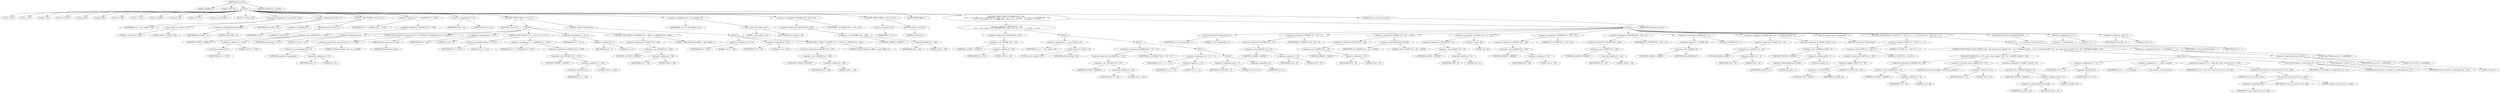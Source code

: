 digraph tftp_connect {  
"1000114" [label = "(METHOD,tftp_connect)" ]
"1000115" [label = "(PARAM,_DWORD *a1)" ]
"1000116" [label = "(PARAM,_BYTE *a2)" ]
"1000117" [label = "(BLOCK,,)" ]
"1000118" [label = "(LOCAL,v4: int)" ]
"1000119" [label = "(LOCAL,v5: int)" ]
"1000120" [label = "(LOCAL,v6: int)" ]
"1000121" [label = "(LOCAL,result: int)" ]
"1000122" [label = "(LOCAL,v8: int)" ]
"1000123" [label = "(LOCAL,v9: int)" ]
"1000124" [label = "(LOCAL,v10: int)" ]
"1000125" [label = "(LOCAL,v11: int)" ]
"1000126" [label = "(LOCAL,v12: bool)" ]
"1000127" [label = "(LOCAL,v13: int)" ]
"1000128" [label = "(LOCAL,v14: int *)" ]
"1000129" [label = "(LOCAL,v15: const char *)" ]
"1000130" [label = "(LOCAL,v16: char [ 128 ])" ]
"1000131" [label = "(<operator>.assignment,v4 = Curl_ccalloc(1, 336))" ]
"1000132" [label = "(IDENTIFIER,v4,v4 = Curl_ccalloc(1, 336))" ]
"1000133" [label = "(Curl_ccalloc,Curl_ccalloc(1, 336))" ]
"1000134" [label = "(LITERAL,1,Curl_ccalloc(1, 336))" ]
"1000135" [label = "(LITERAL,336,Curl_ccalloc(1, 336))" ]
"1000136" [label = "(<operator>.assignment,a1[188] = v4)" ]
"1000137" [label = "(<operator>.indirectIndexAccess,a1[188])" ]
"1000138" [label = "(IDENTIFIER,a1,a1[188] = v4)" ]
"1000139" [label = "(LITERAL,188,a1[188] = v4)" ]
"1000140" [label = "(IDENTIFIER,v4,a1[188] = v4)" ]
"1000141" [label = "(CONTROL_STRUCTURE,if ( !v4 ),if ( !v4 ))" ]
"1000142" [label = "(<operator>.logicalNot,!v4)" ]
"1000143" [label = "(IDENTIFIER,v4,!v4)" ]
"1000144" [label = "(RETURN,return 27;,return 27;)" ]
"1000145" [label = "(LITERAL,27,return 27;)" ]
"1000146" [label = "(<operator>.assignment,v5 = *(_DWORD *)(*a1 + 1576))" ]
"1000147" [label = "(IDENTIFIER,v5,v5 = *(_DWORD *)(*a1 + 1576))" ]
"1000148" [label = "(<operator>.indirection,*(_DWORD *)(*a1 + 1576))" ]
"1000149" [label = "(<operator>.cast,(_DWORD *)(*a1 + 1576))" ]
"1000150" [label = "(UNKNOWN,_DWORD *,_DWORD *)" ]
"1000151" [label = "(<operator>.addition,*a1 + 1576)" ]
"1000152" [label = "(<operator>.indirection,*a1)" ]
"1000153" [label = "(IDENTIFIER,a1,*a1 + 1576)" ]
"1000154" [label = "(LITERAL,1576,*a1 + 1576)" ]
"1000155" [label = "(<operator>.assignment,v6 = v4)" ]
"1000156" [label = "(IDENTIFIER,v6,v6 = v4)" ]
"1000157" [label = "(IDENTIFIER,v4,v6 = v4)" ]
"1000158" [label = "(CONTROL_STRUCTURE,if ( v5 ),if ( v5 ))" ]
"1000159" [label = "(IDENTIFIER,v5,if ( v5 ))" ]
"1000160" [label = "(BLOCK,,)" ]
"1000161" [label = "(<operator>.assignment,result = 71)" ]
"1000162" [label = "(IDENTIFIER,result,result = 71)" ]
"1000163" [label = "(LITERAL,71,result = 71)" ]
"1000164" [label = "(CONTROL_STRUCTURE,if ( (unsigned int)(v5 - 8) > 0xFFB0 ),if ( (unsigned int)(v5 - 8) > 0xFFB0 ))" ]
"1000165" [label = "(<operator>.greaterThan,(unsigned int)(v5 - 8) > 0xFFB0)" ]
"1000166" [label = "(<operator>.cast,(unsigned int)(v5 - 8))" ]
"1000167" [label = "(UNKNOWN,unsigned int,unsigned int)" ]
"1000168" [label = "(<operator>.subtraction,v5 - 8)" ]
"1000169" [label = "(IDENTIFIER,v5,v5 - 8)" ]
"1000170" [label = "(LITERAL,8,v5 - 8)" ]
"1000171" [label = "(LITERAL,0xFFB0,(unsigned int)(v5 - 8) > 0xFFB0)" ]
"1000172" [label = "(RETURN,return result;,return result;)" ]
"1000173" [label = "(IDENTIFIER,result,return result;)" ]
"1000174" [label = "(<operator>.assignment,v8 = 512)" ]
"1000175" [label = "(IDENTIFIER,v8,v8 = 512)" ]
"1000176" [label = "(LITERAL,512,v8 = 512)" ]
"1000177" [label = "(CONTROL_STRUCTURE,if ( v5 >= 513 ),if ( v5 >= 513 ))" ]
"1000178" [label = "(<operator>.greaterEqualsThan,v5 >= 513)" ]
"1000179" [label = "(IDENTIFIER,v5,v5 >= 513)" ]
"1000180" [label = "(LITERAL,513,v5 >= 513)" ]
"1000181" [label = "(<operator>.assignment,v8 = *(_DWORD *)(*a1 + 1576))" ]
"1000182" [label = "(IDENTIFIER,v8,v8 = *(_DWORD *)(*a1 + 1576))" ]
"1000183" [label = "(<operator>.indirection,*(_DWORD *)(*a1 + 1576))" ]
"1000184" [label = "(<operator>.cast,(_DWORD *)(*a1 + 1576))" ]
"1000185" [label = "(UNKNOWN,_DWORD *,_DWORD *)" ]
"1000186" [label = "(<operator>.addition,*a1 + 1576)" ]
"1000187" [label = "(<operator>.indirection,*a1)" ]
"1000188" [label = "(IDENTIFIER,a1,*a1 + 1576)" ]
"1000189" [label = "(LITERAL,1576,*a1 + 1576)" ]
"1000190" [label = "(<operator>.assignment,v9 = v8 + 4)" ]
"1000191" [label = "(IDENTIFIER,v9,v9 = v8 + 4)" ]
"1000192" [label = "(<operator>.addition,v8 + 4)" ]
"1000193" [label = "(IDENTIFIER,v8,v8 + 4)" ]
"1000194" [label = "(LITERAL,4,v8 + 4)" ]
"1000195" [label = "(CONTROL_STRUCTURE,if ( *(_DWORD *)(v6 + 328) ),if ( *(_DWORD *)(v6 + 328) ))" ]
"1000196" [label = "(<operator>.indirection,*(_DWORD *)(v6 + 328))" ]
"1000197" [label = "(<operator>.cast,(_DWORD *)(v6 + 328))" ]
"1000198" [label = "(UNKNOWN,_DWORD *,_DWORD *)" ]
"1000199" [label = "(<operator>.addition,v6 + 328)" ]
"1000200" [label = "(IDENTIFIER,v6,v6 + 328)" ]
"1000201" [label = "(LITERAL,328,v6 + 328)" ]
"1000202" [label = "(CONTROL_STRUCTURE,goto LABEL_11;,goto LABEL_11;)" ]
"1000203" [label = "(CONTROL_STRUCTURE,else,else)" ]
"1000204" [label = "(BLOCK,,)" ]
"1000205" [label = "(<operator>.assignment,v9 = 516)" ]
"1000206" [label = "(IDENTIFIER,v9,v9 = 516)" ]
"1000207" [label = "(LITERAL,516,v9 = 516)" ]
"1000208" [label = "(<operator>.assignment,v5 = 512)" ]
"1000209" [label = "(IDENTIFIER,v5,v5 = 512)" ]
"1000210" [label = "(LITERAL,512,v5 = 512)" ]
"1000211" [label = "(CONTROL_STRUCTURE,if ( *(_DWORD *)(v4 + 328) ),if ( *(_DWORD *)(v4 + 328) ))" ]
"1000212" [label = "(<operator>.indirection,*(_DWORD *)(v4 + 328))" ]
"1000213" [label = "(<operator>.cast,(_DWORD *)(v4 + 328))" ]
"1000214" [label = "(UNKNOWN,_DWORD *,_DWORD *)" ]
"1000215" [label = "(<operator>.addition,v4 + 328)" ]
"1000216" [label = "(IDENTIFIER,v4,v4 + 328)" ]
"1000217" [label = "(LITERAL,328,v4 + 328)" ]
"1000218" [label = "(CONTROL_STRUCTURE,goto LABEL_11;,goto LABEL_11;)" ]
"1000219" [label = "(<operator>.assignment,v10 = Curl_ccalloc(1, v9))" ]
"1000220" [label = "(IDENTIFIER,v10,v10 = Curl_ccalloc(1, v9))" ]
"1000221" [label = "(Curl_ccalloc,Curl_ccalloc(1, v9))" ]
"1000222" [label = "(LITERAL,1,Curl_ccalloc(1, v9))" ]
"1000223" [label = "(IDENTIFIER,v9,Curl_ccalloc(1, v9))" ]
"1000224" [label = "(<operator>.assignment,*(_DWORD *)(v6 + 328) = v10)" ]
"1000225" [label = "(<operator>.indirection,*(_DWORD *)(v6 + 328))" ]
"1000226" [label = "(<operator>.cast,(_DWORD *)(v6 + 328))" ]
"1000227" [label = "(UNKNOWN,_DWORD *,_DWORD *)" ]
"1000228" [label = "(<operator>.addition,v6 + 328)" ]
"1000229" [label = "(IDENTIFIER,v6,v6 + 328)" ]
"1000230" [label = "(LITERAL,328,v6 + 328)" ]
"1000231" [label = "(IDENTIFIER,v10,*(_DWORD *)(v6 + 328) = v10)" ]
"1000232" [label = "(CONTROL_STRUCTURE,if ( !v10 ),if ( !v10 ))" ]
"1000233" [label = "(<operator>.logicalNot,!v10)" ]
"1000234" [label = "(IDENTIFIER,v10,!v10)" ]
"1000235" [label = "(RETURN,return 27;,return 27;)" ]
"1000236" [label = "(LITERAL,27,return 27;)" ]
"1000237" [label = "(JUMP_TARGET,LABEL_11)" ]
"1000238" [label = "(CONTROL_STRUCTURE,if ( *(_DWORD *)(v6 + 332)\n    || (v11 = Curl_ccalloc(1, v9), *(_DWORD *)(v6 + 332) = v11, v12 = v11 == 0, result = 27, !v12) ),if ( *(_DWORD *)(v6 + 332)\n    || (v11 = Curl_ccalloc(1, v9), *(_DWORD *)(v6 + 332) = v11, v12 = v11 == 0, result = 27, !v12) ))" ]
"1000239" [label = "(<operator>.logicalOr,*(_DWORD *)(v6 + 332)\n    || (v11 = Curl_ccalloc(1, v9), *(_DWORD *)(v6 + 332) = v11, v12 = v11 == 0, result = 27, !v12))" ]
"1000240" [label = "(<operator>.indirection,*(_DWORD *)(v6 + 332))" ]
"1000241" [label = "(<operator>.cast,(_DWORD *)(v6 + 332))" ]
"1000242" [label = "(UNKNOWN,_DWORD *,_DWORD *)" ]
"1000243" [label = "(<operator>.addition,v6 + 332)" ]
"1000244" [label = "(IDENTIFIER,v6,v6 + 332)" ]
"1000245" [label = "(LITERAL,332,v6 + 332)" ]
"1000246" [label = "(BLOCK,,)" ]
"1000247" [label = "(<operator>.assignment,v11 = Curl_ccalloc(1, v9))" ]
"1000248" [label = "(IDENTIFIER,v11,v11 = Curl_ccalloc(1, v9))" ]
"1000249" [label = "(Curl_ccalloc,Curl_ccalloc(1, v9))" ]
"1000250" [label = "(LITERAL,1,Curl_ccalloc(1, v9))" ]
"1000251" [label = "(IDENTIFIER,v9,Curl_ccalloc(1, v9))" ]
"1000252" [label = "(BLOCK,,)" ]
"1000253" [label = "(<operator>.assignment,*(_DWORD *)(v6 + 332) = v11)" ]
"1000254" [label = "(<operator>.indirection,*(_DWORD *)(v6 + 332))" ]
"1000255" [label = "(<operator>.cast,(_DWORD *)(v6 + 332))" ]
"1000256" [label = "(UNKNOWN,_DWORD *,_DWORD *)" ]
"1000257" [label = "(<operator>.addition,v6 + 332)" ]
"1000258" [label = "(IDENTIFIER,v6,v6 + 332)" ]
"1000259" [label = "(LITERAL,332,v6 + 332)" ]
"1000260" [label = "(IDENTIFIER,v11,*(_DWORD *)(v6 + 332) = v11)" ]
"1000261" [label = "(BLOCK,,)" ]
"1000262" [label = "(<operator>.assignment,v12 = v11 == 0)" ]
"1000263" [label = "(IDENTIFIER,v12,v12 = v11 == 0)" ]
"1000264" [label = "(<operator>.equals,v11 == 0)" ]
"1000265" [label = "(IDENTIFIER,v11,v11 == 0)" ]
"1000266" [label = "(LITERAL,0,v11 == 0)" ]
"1000267" [label = "(BLOCK,,)" ]
"1000268" [label = "(<operator>.assignment,result = 27)" ]
"1000269" [label = "(IDENTIFIER,result,result = 27)" ]
"1000270" [label = "(LITERAL,27,result = 27)" ]
"1000271" [label = "(<operator>.logicalNot,!v12)" ]
"1000272" [label = "(IDENTIFIER,v12,!v12)" ]
"1000273" [label = "(BLOCK,,)" ]
"1000274" [label = "(Curl_conncontrol,Curl_conncontrol(a1, 1))" ]
"1000275" [label = "(IDENTIFIER,a1,Curl_conncontrol(a1, 1))" ]
"1000276" [label = "(LITERAL,1,Curl_conncontrol(a1, 1))" ]
"1000277" [label = "(<operator>.assignment,*(_DWORD *)(v6 + 16) = a1)" ]
"1000278" [label = "(<operator>.indirection,*(_DWORD *)(v6 + 16))" ]
"1000279" [label = "(<operator>.cast,(_DWORD *)(v6 + 16))" ]
"1000280" [label = "(UNKNOWN,_DWORD *,_DWORD *)" ]
"1000281" [label = "(<operator>.addition,v6 + 16)" ]
"1000282" [label = "(IDENTIFIER,v6,v6 + 16)" ]
"1000283" [label = "(LITERAL,16,v6 + 16)" ]
"1000284" [label = "(IDENTIFIER,a1,*(_DWORD *)(v6 + 16) = a1)" ]
"1000285" [label = "(<operator>.assignment,*(_DWORD *)(v6 + 20) = a1[105])" ]
"1000286" [label = "(<operator>.indirection,*(_DWORD *)(v6 + 20))" ]
"1000287" [label = "(<operator>.cast,(_DWORD *)(v6 + 20))" ]
"1000288" [label = "(UNKNOWN,_DWORD *,_DWORD *)" ]
"1000289" [label = "(<operator>.addition,v6 + 20)" ]
"1000290" [label = "(IDENTIFIER,v6,v6 + 20)" ]
"1000291" [label = "(LITERAL,20,v6 + 20)" ]
"1000292" [label = "(<operator>.indirectIndexAccess,a1[105])" ]
"1000293" [label = "(IDENTIFIER,a1,*(_DWORD *)(v6 + 20) = a1[105])" ]
"1000294" [label = "(LITERAL,105,*(_DWORD *)(v6 + 20) = a1[105])" ]
"1000295" [label = "(<operator>.assignment,*(_DWORD *)(v6 + 8) = -100)" ]
"1000296" [label = "(<operator>.indirection,*(_DWORD *)(v6 + 8))" ]
"1000297" [label = "(<operator>.cast,(_DWORD *)(v6 + 8))" ]
"1000298" [label = "(UNKNOWN,_DWORD *,_DWORD *)" ]
"1000299" [label = "(<operator>.addition,v6 + 8)" ]
"1000300" [label = "(IDENTIFIER,v6,v6 + 8)" ]
"1000301" [label = "(LITERAL,8,v6 + 8)" ]
"1000302" [label = "(<operator>.minus,-100)" ]
"1000303" [label = "(LITERAL,100,-100)" ]
"1000304" [label = "(<operator>.assignment,*(_DWORD *)(v6 + 320) = 512)" ]
"1000305" [label = "(<operator>.indirection,*(_DWORD *)(v6 + 320))" ]
"1000306" [label = "(<operator>.cast,(_DWORD *)(v6 + 320))" ]
"1000307" [label = "(UNKNOWN,_DWORD *,_DWORD *)" ]
"1000308" [label = "(<operator>.addition,v6 + 320)" ]
"1000309" [label = "(IDENTIFIER,v6,v6 + 320)" ]
"1000310" [label = "(LITERAL,320,v6 + 320)" ]
"1000311" [label = "(LITERAL,512,*(_DWORD *)(v6 + 320) = 512)" ]
"1000312" [label = "(<operator>.assignment,*(_DWORD *)(v6 + 324) = v5)" ]
"1000313" [label = "(<operator>.indirection,*(_DWORD *)(v6 + 324))" ]
"1000314" [label = "(<operator>.cast,(_DWORD *)(v6 + 324))" ]
"1000315" [label = "(UNKNOWN,_DWORD *,_DWORD *)" ]
"1000316" [label = "(<operator>.addition,v6 + 324)" ]
"1000317" [label = "(IDENTIFIER,v6,v6 + 324)" ]
"1000318" [label = "(LITERAL,324,v6 + 324)" ]
"1000319" [label = "(IDENTIFIER,v5,*(_DWORD *)(v6 + 324) = v5)" ]
"1000320" [label = "(<operator>.assignment,*(_DWORD *)v6 = 0)" ]
"1000321" [label = "(<operator>.indirection,*(_DWORD *)v6)" ]
"1000322" [label = "(<operator>.cast,(_DWORD *)v6)" ]
"1000323" [label = "(UNKNOWN,_DWORD *,_DWORD *)" ]
"1000324" [label = "(IDENTIFIER,v6,(_DWORD *)v6)" ]
"1000325" [label = "(LITERAL,0,*(_DWORD *)v6 = 0)" ]
"1000326" [label = "(<operator>.assignment,*(_WORD *)(v6 + 52) = *(_DWORD *)(a1[20] + 4))" ]
"1000327" [label = "(<operator>.indirection,*(_WORD *)(v6 + 52))" ]
"1000328" [label = "(<operator>.cast,(_WORD *)(v6 + 52))" ]
"1000329" [label = "(UNKNOWN,_WORD *,_WORD *)" ]
"1000330" [label = "(<operator>.addition,v6 + 52)" ]
"1000331" [label = "(IDENTIFIER,v6,v6 + 52)" ]
"1000332" [label = "(LITERAL,52,v6 + 52)" ]
"1000333" [label = "(<operator>.indirection,*(_DWORD *)(a1[20] + 4))" ]
"1000334" [label = "(<operator>.cast,(_DWORD *)(a1[20] + 4))" ]
"1000335" [label = "(UNKNOWN,_DWORD *,_DWORD *)" ]
"1000336" [label = "(<operator>.addition,a1[20] + 4)" ]
"1000337" [label = "(<operator>.indirectIndexAccess,a1[20])" ]
"1000338" [label = "(IDENTIFIER,a1,a1[20] + 4)" ]
"1000339" [label = "(LITERAL,20,a1[20] + 4)" ]
"1000340" [label = "(LITERAL,4,a1[20] + 4)" ]
"1000341" [label = "(tftp_set_timeouts,tftp_set_timeouts(v6))" ]
"1000342" [label = "(IDENTIFIER,v6,tftp_set_timeouts(v6))" ]
"1000343" [label = "(CONTROL_STRUCTURE,if ( (*((_BYTE *)a1 + 591) & 2) == 0 ),if ( (*((_BYTE *)a1 + 591) & 2) == 0 ))" ]
"1000344" [label = "(<operator>.equals,(*((_BYTE *)a1 + 591) & 2) == 0)" ]
"1000345" [label = "(<operator>.and,*((_BYTE *)a1 + 591) & 2)" ]
"1000346" [label = "(<operator>.indirection,*((_BYTE *)a1 + 591))" ]
"1000347" [label = "(<operator>.addition,(_BYTE *)a1 + 591)" ]
"1000348" [label = "(<operator>.cast,(_BYTE *)a1)" ]
"1000349" [label = "(UNKNOWN,_BYTE *,_BYTE *)" ]
"1000350" [label = "(IDENTIFIER,a1,(_BYTE *)a1)" ]
"1000351" [label = "(LITERAL,591,(_BYTE *)a1 + 591)" ]
"1000352" [label = "(LITERAL,2,*((_BYTE *)a1 + 591) & 2)" ]
"1000353" [label = "(LITERAL,0,(*((_BYTE *)a1 + 591) & 2) == 0)" ]
"1000354" [label = "(BLOCK,,)" ]
"1000355" [label = "(CONTROL_STRUCTURE,if ( bind(*(_DWORD *)(v6 + 20), (const struct sockaddr *)(v6 + 52), *(_DWORD *)(a1[20] + 16)) ),if ( bind(*(_DWORD *)(v6 + 20), (const struct sockaddr *)(v6 + 52), *(_DWORD *)(a1[20] + 16)) ))" ]
"1000356" [label = "(bind,bind(*(_DWORD *)(v6 + 20), (const struct sockaddr *)(v6 + 52), *(_DWORD *)(a1[20] + 16)))" ]
"1000357" [label = "(<operator>.indirection,*(_DWORD *)(v6 + 20))" ]
"1000358" [label = "(<operator>.cast,(_DWORD *)(v6 + 20))" ]
"1000359" [label = "(UNKNOWN,_DWORD *,_DWORD *)" ]
"1000360" [label = "(<operator>.addition,v6 + 20)" ]
"1000361" [label = "(IDENTIFIER,v6,v6 + 20)" ]
"1000362" [label = "(LITERAL,20,v6 + 20)" ]
"1000363" [label = "(<operator>.cast,(const struct sockaddr *)(v6 + 52))" ]
"1000364" [label = "(UNKNOWN,const struct sockaddr *,const struct sockaddr *)" ]
"1000365" [label = "(<operator>.addition,v6 + 52)" ]
"1000366" [label = "(IDENTIFIER,v6,v6 + 52)" ]
"1000367" [label = "(LITERAL,52,v6 + 52)" ]
"1000368" [label = "(<operator>.indirection,*(_DWORD *)(a1[20] + 16))" ]
"1000369" [label = "(<operator>.cast,(_DWORD *)(a1[20] + 16))" ]
"1000370" [label = "(UNKNOWN,_DWORD *,_DWORD *)" ]
"1000371" [label = "(<operator>.addition,a1[20] + 16)" ]
"1000372" [label = "(<operator>.indirectIndexAccess,a1[20])" ]
"1000373" [label = "(IDENTIFIER,a1,a1[20] + 16)" ]
"1000374" [label = "(LITERAL,20,a1[20] + 16)" ]
"1000375" [label = "(LITERAL,16,a1[20] + 16)" ]
"1000376" [label = "(BLOCK,,)" ]
"1000377" [label = "(<operator>.assignment,v13 = *a1)" ]
"1000378" [label = "(IDENTIFIER,v13,v13 = *a1)" ]
"1000379" [label = "(<operator>.indirection,*a1)" ]
"1000380" [label = "(IDENTIFIER,a1,v13 = *a1)" ]
"1000381" [label = "(<operator>.assignment,v14 = _errno_location())" ]
"1000382" [label = "(IDENTIFIER,v14,v14 = _errno_location())" ]
"1000383" [label = "(_errno_location,_errno_location())" ]
"1000384" [label = "(<operator>.assignment,v15 = (const char *)Curl_strerror(*v14, v16, 128))" ]
"1000385" [label = "(IDENTIFIER,v15,v15 = (const char *)Curl_strerror(*v14, v16, 128))" ]
"1000386" [label = "(<operator>.cast,(const char *)Curl_strerror(*v14, v16, 128))" ]
"1000387" [label = "(UNKNOWN,const char *,const char *)" ]
"1000388" [label = "(Curl_strerror,Curl_strerror(*v14, v16, 128))" ]
"1000389" [label = "(<operator>.indirection,*v14)" ]
"1000390" [label = "(IDENTIFIER,v14,Curl_strerror(*v14, v16, 128))" ]
"1000391" [label = "(IDENTIFIER,v16,Curl_strerror(*v14, v16, 128))" ]
"1000392" [label = "(LITERAL,128,Curl_strerror(*v14, v16, 128))" ]
"1000393" [label = "(Curl_failf,Curl_failf(v13, \"bind() failed; %s\", v15))" ]
"1000394" [label = "(IDENTIFIER,v13,Curl_failf(v13, \"bind() failed; %s\", v15))" ]
"1000395" [label = "(LITERAL,\"bind() failed; %s\",Curl_failf(v13, \"bind() failed; %s\", v15))" ]
"1000396" [label = "(IDENTIFIER,v15,Curl_failf(v13, \"bind() failed; %s\", v15))" ]
"1000397" [label = "(RETURN,return 7;,return 7;)" ]
"1000398" [label = "(LITERAL,7,return 7;)" ]
"1000399" [label = "(<operators>.assignmentOr,a1[147] |= 0x2000000u)" ]
"1000400" [label = "(<operator>.indirectIndexAccess,a1[147])" ]
"1000401" [label = "(IDENTIFIER,a1,a1[147] |= 0x2000000u)" ]
"1000402" [label = "(LITERAL,147,a1[147] |= 0x2000000u)" ]
"1000403" [label = "(LITERAL,0x2000000u,a1[147] |= 0x2000000u)" ]
"1000404" [label = "(Curl_pgrsStartNow,Curl_pgrsStartNow(*a1))" ]
"1000405" [label = "(<operator>.indirection,*a1)" ]
"1000406" [label = "(IDENTIFIER,a1,Curl_pgrsStartNow(*a1))" ]
"1000407" [label = "(<operator>.assignment,*a2 = 1)" ]
"1000408" [label = "(<operator>.indirection,*a2)" ]
"1000409" [label = "(IDENTIFIER,a2,*a2 = 1)" ]
"1000410" [label = "(LITERAL,1,*a2 = 1)" ]
"1000411" [label = "(<operator>.assignment,result = 0)" ]
"1000412" [label = "(IDENTIFIER,result,result = 0)" ]
"1000413" [label = "(LITERAL,0,result = 0)" ]
"1000414" [label = "(RETURN,return result;,return result;)" ]
"1000415" [label = "(IDENTIFIER,result,return result;)" ]
"1000416" [label = "(METHOD_RETURN,int __fastcall)" ]
  "1000114" -> "1000115" 
  "1000114" -> "1000116" 
  "1000114" -> "1000117" 
  "1000114" -> "1000416" 
  "1000117" -> "1000118" 
  "1000117" -> "1000119" 
  "1000117" -> "1000120" 
  "1000117" -> "1000121" 
  "1000117" -> "1000122" 
  "1000117" -> "1000123" 
  "1000117" -> "1000124" 
  "1000117" -> "1000125" 
  "1000117" -> "1000126" 
  "1000117" -> "1000127" 
  "1000117" -> "1000128" 
  "1000117" -> "1000129" 
  "1000117" -> "1000130" 
  "1000117" -> "1000131" 
  "1000117" -> "1000136" 
  "1000117" -> "1000141" 
  "1000117" -> "1000146" 
  "1000117" -> "1000155" 
  "1000117" -> "1000158" 
  "1000117" -> "1000219" 
  "1000117" -> "1000224" 
  "1000117" -> "1000232" 
  "1000117" -> "1000237" 
  "1000117" -> "1000238" 
  "1000117" -> "1000414" 
  "1000131" -> "1000132" 
  "1000131" -> "1000133" 
  "1000133" -> "1000134" 
  "1000133" -> "1000135" 
  "1000136" -> "1000137" 
  "1000136" -> "1000140" 
  "1000137" -> "1000138" 
  "1000137" -> "1000139" 
  "1000141" -> "1000142" 
  "1000141" -> "1000144" 
  "1000142" -> "1000143" 
  "1000144" -> "1000145" 
  "1000146" -> "1000147" 
  "1000146" -> "1000148" 
  "1000148" -> "1000149" 
  "1000149" -> "1000150" 
  "1000149" -> "1000151" 
  "1000151" -> "1000152" 
  "1000151" -> "1000154" 
  "1000152" -> "1000153" 
  "1000155" -> "1000156" 
  "1000155" -> "1000157" 
  "1000158" -> "1000159" 
  "1000158" -> "1000160" 
  "1000158" -> "1000203" 
  "1000160" -> "1000161" 
  "1000160" -> "1000164" 
  "1000160" -> "1000174" 
  "1000160" -> "1000177" 
  "1000160" -> "1000190" 
  "1000160" -> "1000195" 
  "1000161" -> "1000162" 
  "1000161" -> "1000163" 
  "1000164" -> "1000165" 
  "1000164" -> "1000172" 
  "1000165" -> "1000166" 
  "1000165" -> "1000171" 
  "1000166" -> "1000167" 
  "1000166" -> "1000168" 
  "1000168" -> "1000169" 
  "1000168" -> "1000170" 
  "1000172" -> "1000173" 
  "1000174" -> "1000175" 
  "1000174" -> "1000176" 
  "1000177" -> "1000178" 
  "1000177" -> "1000181" 
  "1000178" -> "1000179" 
  "1000178" -> "1000180" 
  "1000181" -> "1000182" 
  "1000181" -> "1000183" 
  "1000183" -> "1000184" 
  "1000184" -> "1000185" 
  "1000184" -> "1000186" 
  "1000186" -> "1000187" 
  "1000186" -> "1000189" 
  "1000187" -> "1000188" 
  "1000190" -> "1000191" 
  "1000190" -> "1000192" 
  "1000192" -> "1000193" 
  "1000192" -> "1000194" 
  "1000195" -> "1000196" 
  "1000195" -> "1000202" 
  "1000196" -> "1000197" 
  "1000197" -> "1000198" 
  "1000197" -> "1000199" 
  "1000199" -> "1000200" 
  "1000199" -> "1000201" 
  "1000203" -> "1000204" 
  "1000204" -> "1000205" 
  "1000204" -> "1000208" 
  "1000204" -> "1000211" 
  "1000205" -> "1000206" 
  "1000205" -> "1000207" 
  "1000208" -> "1000209" 
  "1000208" -> "1000210" 
  "1000211" -> "1000212" 
  "1000211" -> "1000218" 
  "1000212" -> "1000213" 
  "1000213" -> "1000214" 
  "1000213" -> "1000215" 
  "1000215" -> "1000216" 
  "1000215" -> "1000217" 
  "1000219" -> "1000220" 
  "1000219" -> "1000221" 
  "1000221" -> "1000222" 
  "1000221" -> "1000223" 
  "1000224" -> "1000225" 
  "1000224" -> "1000231" 
  "1000225" -> "1000226" 
  "1000226" -> "1000227" 
  "1000226" -> "1000228" 
  "1000228" -> "1000229" 
  "1000228" -> "1000230" 
  "1000232" -> "1000233" 
  "1000232" -> "1000235" 
  "1000233" -> "1000234" 
  "1000235" -> "1000236" 
  "1000238" -> "1000239" 
  "1000238" -> "1000273" 
  "1000239" -> "1000240" 
  "1000239" -> "1000246" 
  "1000240" -> "1000241" 
  "1000241" -> "1000242" 
  "1000241" -> "1000243" 
  "1000243" -> "1000244" 
  "1000243" -> "1000245" 
  "1000246" -> "1000247" 
  "1000246" -> "1000252" 
  "1000247" -> "1000248" 
  "1000247" -> "1000249" 
  "1000249" -> "1000250" 
  "1000249" -> "1000251" 
  "1000252" -> "1000253" 
  "1000252" -> "1000261" 
  "1000253" -> "1000254" 
  "1000253" -> "1000260" 
  "1000254" -> "1000255" 
  "1000255" -> "1000256" 
  "1000255" -> "1000257" 
  "1000257" -> "1000258" 
  "1000257" -> "1000259" 
  "1000261" -> "1000262" 
  "1000261" -> "1000267" 
  "1000262" -> "1000263" 
  "1000262" -> "1000264" 
  "1000264" -> "1000265" 
  "1000264" -> "1000266" 
  "1000267" -> "1000268" 
  "1000267" -> "1000271" 
  "1000268" -> "1000269" 
  "1000268" -> "1000270" 
  "1000271" -> "1000272" 
  "1000273" -> "1000274" 
  "1000273" -> "1000277" 
  "1000273" -> "1000285" 
  "1000273" -> "1000295" 
  "1000273" -> "1000304" 
  "1000273" -> "1000312" 
  "1000273" -> "1000320" 
  "1000273" -> "1000326" 
  "1000273" -> "1000341" 
  "1000273" -> "1000343" 
  "1000273" -> "1000404" 
  "1000273" -> "1000407" 
  "1000273" -> "1000411" 
  "1000274" -> "1000275" 
  "1000274" -> "1000276" 
  "1000277" -> "1000278" 
  "1000277" -> "1000284" 
  "1000278" -> "1000279" 
  "1000279" -> "1000280" 
  "1000279" -> "1000281" 
  "1000281" -> "1000282" 
  "1000281" -> "1000283" 
  "1000285" -> "1000286" 
  "1000285" -> "1000292" 
  "1000286" -> "1000287" 
  "1000287" -> "1000288" 
  "1000287" -> "1000289" 
  "1000289" -> "1000290" 
  "1000289" -> "1000291" 
  "1000292" -> "1000293" 
  "1000292" -> "1000294" 
  "1000295" -> "1000296" 
  "1000295" -> "1000302" 
  "1000296" -> "1000297" 
  "1000297" -> "1000298" 
  "1000297" -> "1000299" 
  "1000299" -> "1000300" 
  "1000299" -> "1000301" 
  "1000302" -> "1000303" 
  "1000304" -> "1000305" 
  "1000304" -> "1000311" 
  "1000305" -> "1000306" 
  "1000306" -> "1000307" 
  "1000306" -> "1000308" 
  "1000308" -> "1000309" 
  "1000308" -> "1000310" 
  "1000312" -> "1000313" 
  "1000312" -> "1000319" 
  "1000313" -> "1000314" 
  "1000314" -> "1000315" 
  "1000314" -> "1000316" 
  "1000316" -> "1000317" 
  "1000316" -> "1000318" 
  "1000320" -> "1000321" 
  "1000320" -> "1000325" 
  "1000321" -> "1000322" 
  "1000322" -> "1000323" 
  "1000322" -> "1000324" 
  "1000326" -> "1000327" 
  "1000326" -> "1000333" 
  "1000327" -> "1000328" 
  "1000328" -> "1000329" 
  "1000328" -> "1000330" 
  "1000330" -> "1000331" 
  "1000330" -> "1000332" 
  "1000333" -> "1000334" 
  "1000334" -> "1000335" 
  "1000334" -> "1000336" 
  "1000336" -> "1000337" 
  "1000336" -> "1000340" 
  "1000337" -> "1000338" 
  "1000337" -> "1000339" 
  "1000341" -> "1000342" 
  "1000343" -> "1000344" 
  "1000343" -> "1000354" 
  "1000344" -> "1000345" 
  "1000344" -> "1000353" 
  "1000345" -> "1000346" 
  "1000345" -> "1000352" 
  "1000346" -> "1000347" 
  "1000347" -> "1000348" 
  "1000347" -> "1000351" 
  "1000348" -> "1000349" 
  "1000348" -> "1000350" 
  "1000354" -> "1000355" 
  "1000354" -> "1000399" 
  "1000355" -> "1000356" 
  "1000355" -> "1000376" 
  "1000356" -> "1000357" 
  "1000356" -> "1000363" 
  "1000356" -> "1000368" 
  "1000357" -> "1000358" 
  "1000358" -> "1000359" 
  "1000358" -> "1000360" 
  "1000360" -> "1000361" 
  "1000360" -> "1000362" 
  "1000363" -> "1000364" 
  "1000363" -> "1000365" 
  "1000365" -> "1000366" 
  "1000365" -> "1000367" 
  "1000368" -> "1000369" 
  "1000369" -> "1000370" 
  "1000369" -> "1000371" 
  "1000371" -> "1000372" 
  "1000371" -> "1000375" 
  "1000372" -> "1000373" 
  "1000372" -> "1000374" 
  "1000376" -> "1000377" 
  "1000376" -> "1000381" 
  "1000376" -> "1000384" 
  "1000376" -> "1000393" 
  "1000376" -> "1000397" 
  "1000377" -> "1000378" 
  "1000377" -> "1000379" 
  "1000379" -> "1000380" 
  "1000381" -> "1000382" 
  "1000381" -> "1000383" 
  "1000384" -> "1000385" 
  "1000384" -> "1000386" 
  "1000386" -> "1000387" 
  "1000386" -> "1000388" 
  "1000388" -> "1000389" 
  "1000388" -> "1000391" 
  "1000388" -> "1000392" 
  "1000389" -> "1000390" 
  "1000393" -> "1000394" 
  "1000393" -> "1000395" 
  "1000393" -> "1000396" 
  "1000397" -> "1000398" 
  "1000399" -> "1000400" 
  "1000399" -> "1000403" 
  "1000400" -> "1000401" 
  "1000400" -> "1000402" 
  "1000404" -> "1000405" 
  "1000405" -> "1000406" 
  "1000407" -> "1000408" 
  "1000407" -> "1000410" 
  "1000408" -> "1000409" 
  "1000411" -> "1000412" 
  "1000411" -> "1000413" 
  "1000414" -> "1000415" 
}
